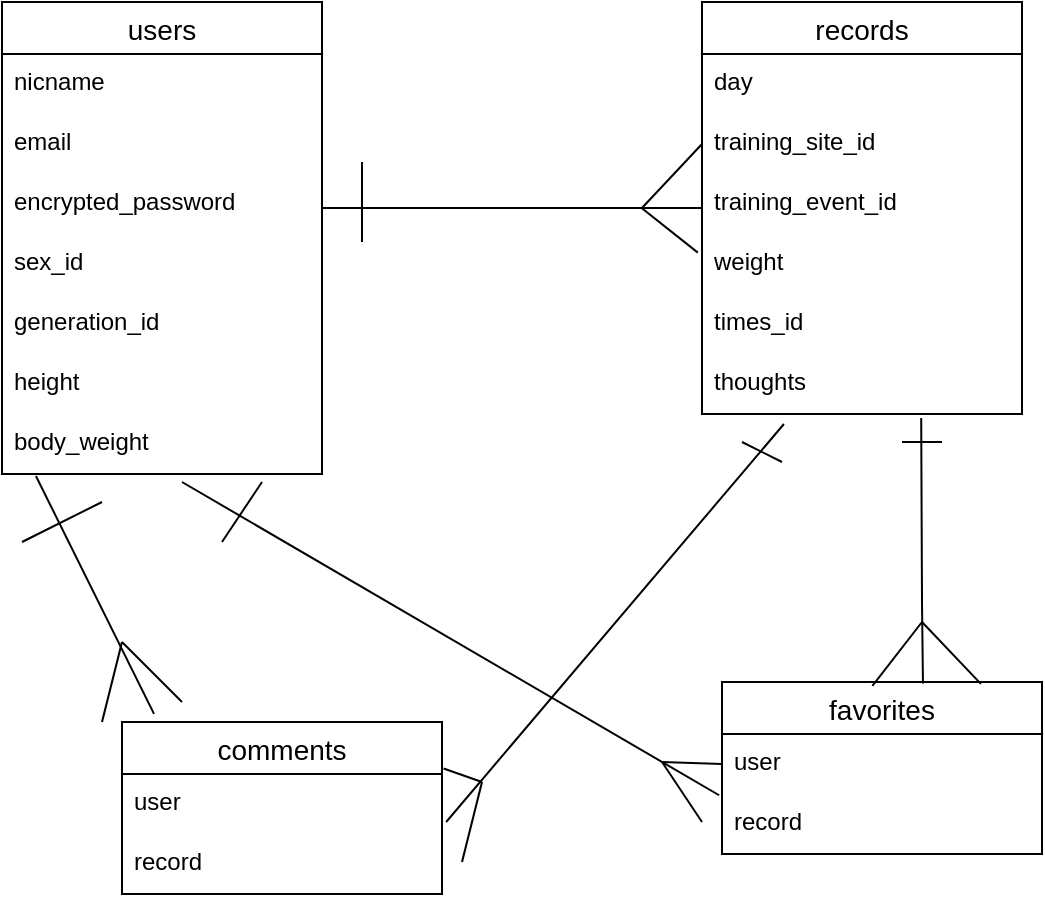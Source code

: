 <mxfile>
    <diagram id="Usc4cHDm8QEgMwVz_XrQ" name="ページ1">
        <mxGraphModel dx="276" dy="243" grid="1" gridSize="10" guides="1" tooltips="1" connect="1" arrows="1" fold="1" page="1" pageScale="1" pageWidth="827" pageHeight="1169" math="0" shadow="0">
            <root>
                <mxCell id="0"/>
                <mxCell id="1" parent="0"/>
                <mxCell id="2" value="users" style="swimlane;fontStyle=0;childLayout=stackLayout;horizontal=1;startSize=26;horizontalStack=0;resizeParent=1;resizeParentMax=0;resizeLast=0;collapsible=1;marginBottom=0;align=center;fontSize=14;" parent="1" vertex="1">
                    <mxGeometry x="100" y="50" width="160" height="236" as="geometry"/>
                </mxCell>
                <mxCell id="3" value="nicname" style="text;strokeColor=none;fillColor=none;spacingLeft=4;spacingRight=4;overflow=hidden;rotatable=0;points=[[0,0.5],[1,0.5]];portConstraint=eastwest;fontSize=12;" parent="2" vertex="1">
                    <mxGeometry y="26" width="160" height="30" as="geometry"/>
                </mxCell>
                <mxCell id="4" value="email" style="text;strokeColor=none;fillColor=none;spacingLeft=4;spacingRight=4;overflow=hidden;rotatable=0;points=[[0,0.5],[1,0.5]];portConstraint=eastwest;fontSize=12;" parent="2" vertex="1">
                    <mxGeometry y="56" width="160" height="30" as="geometry"/>
                </mxCell>
                <mxCell id="9" value="encrypted_password " style="text;strokeColor=none;fillColor=none;spacingLeft=4;spacingRight=4;overflow=hidden;rotatable=0;points=[[0,0.5],[1,0.5]];portConstraint=eastwest;fontSize=12;" parent="2" vertex="1">
                    <mxGeometry y="86" width="160" height="30" as="geometry"/>
                </mxCell>
                <mxCell id="8" value="sex_id  " style="text;strokeColor=none;fillColor=none;spacingLeft=4;spacingRight=4;overflow=hidden;rotatable=0;points=[[0,0.5],[1,0.5]];portConstraint=eastwest;fontSize=12;" parent="2" vertex="1">
                    <mxGeometry y="116" width="160" height="30" as="geometry"/>
                </mxCell>
                <mxCell id="7" value="generation_id" style="text;strokeColor=none;fillColor=none;spacingLeft=4;spacingRight=4;overflow=hidden;rotatable=0;points=[[0,0.5],[1,0.5]];portConstraint=eastwest;fontSize=12;" parent="2" vertex="1">
                    <mxGeometry y="146" width="160" height="30" as="geometry"/>
                </mxCell>
                <mxCell id="6" value="height " style="text;strokeColor=none;fillColor=none;spacingLeft=4;spacingRight=4;overflow=hidden;rotatable=0;points=[[0,0.5],[1,0.5]];portConstraint=eastwest;fontSize=12;" parent="2" vertex="1">
                    <mxGeometry y="176" width="160" height="30" as="geometry"/>
                </mxCell>
                <mxCell id="10" value=" body_weight  " style="text;strokeColor=none;fillColor=none;spacingLeft=4;spacingRight=4;overflow=hidden;rotatable=0;points=[[0,0.5],[1,0.5]];portConstraint=eastwest;fontSize=12;" parent="2" vertex="1">
                    <mxGeometry y="206" width="160" height="30" as="geometry"/>
                </mxCell>
                <mxCell id="11" value="records" style="swimlane;fontStyle=0;childLayout=stackLayout;horizontal=1;startSize=26;horizontalStack=0;resizeParent=1;resizeParentMax=0;resizeLast=0;collapsible=1;marginBottom=0;align=center;fontSize=14;" parent="1" vertex="1">
                    <mxGeometry x="450" y="50" width="160" height="206" as="geometry"/>
                </mxCell>
                <mxCell id="12" value="day   " style="text;strokeColor=none;fillColor=none;spacingLeft=4;spacingRight=4;overflow=hidden;rotatable=0;points=[[0,0.5],[1,0.5]];portConstraint=eastwest;fontSize=12;" parent="11" vertex="1">
                    <mxGeometry y="26" width="160" height="30" as="geometry"/>
                </mxCell>
                <mxCell id="13" value="training_site_id" style="text;strokeColor=none;fillColor=none;spacingLeft=4;spacingRight=4;overflow=hidden;rotatable=0;points=[[0,0.5],[1,0.5]];portConstraint=eastwest;fontSize=12;" parent="11" vertex="1">
                    <mxGeometry y="56" width="160" height="30" as="geometry"/>
                </mxCell>
                <mxCell id="14" value="training_event_id " style="text;strokeColor=none;fillColor=none;spacingLeft=4;spacingRight=4;overflow=hidden;rotatable=0;points=[[0,0.5],[1,0.5]];portConstraint=eastwest;fontSize=12;" parent="11" vertex="1">
                    <mxGeometry y="86" width="160" height="30" as="geometry"/>
                </mxCell>
                <mxCell id="15" value="weight " style="text;strokeColor=none;fillColor=none;spacingLeft=4;spacingRight=4;overflow=hidden;rotatable=0;points=[[0,0.5],[1,0.5]];portConstraint=eastwest;fontSize=12;" parent="11" vertex="1">
                    <mxGeometry y="116" width="160" height="30" as="geometry"/>
                </mxCell>
                <mxCell id="16" value="times_id " style="text;strokeColor=none;fillColor=none;spacingLeft=4;spacingRight=4;overflow=hidden;rotatable=0;points=[[0,0.5],[1,0.5]];portConstraint=eastwest;fontSize=12;" parent="11" vertex="1">
                    <mxGeometry y="146" width="160" height="30" as="geometry"/>
                </mxCell>
                <mxCell id="17" value="thoughts" style="text;strokeColor=none;fillColor=none;spacingLeft=4;spacingRight=4;overflow=hidden;rotatable=0;points=[[0,0.5],[1,0.5]];portConstraint=eastwest;fontSize=12;" parent="11" vertex="1">
                    <mxGeometry y="176" width="160" height="30" as="geometry"/>
                </mxCell>
                <mxCell id="19" value="favorites" style="swimlane;fontStyle=0;childLayout=stackLayout;horizontal=1;startSize=26;horizontalStack=0;resizeParent=1;resizeParentMax=0;resizeLast=0;collapsible=1;marginBottom=0;align=center;fontSize=14;" parent="1" vertex="1">
                    <mxGeometry x="460" y="390" width="160" height="86" as="geometry"/>
                </mxCell>
                <mxCell id="20" value="user " style="text;strokeColor=none;fillColor=none;spacingLeft=4;spacingRight=4;overflow=hidden;rotatable=0;points=[[0,0.5],[1,0.5]];portConstraint=eastwest;fontSize=12;" parent="19" vertex="1">
                    <mxGeometry y="26" width="160" height="30" as="geometry"/>
                </mxCell>
                <mxCell id="21" value="record     " style="text;strokeColor=none;fillColor=none;spacingLeft=4;spacingRight=4;overflow=hidden;rotatable=0;points=[[0,0.5],[1,0.5]];portConstraint=eastwest;fontSize=12;" parent="19" vertex="1">
                    <mxGeometry y="56" width="160" height="30" as="geometry"/>
                </mxCell>
                <mxCell id="27" value="" style="line;strokeWidth=1;rotatable=0;dashed=0;labelPosition=right;align=left;verticalAlign=middle;spacingTop=0;spacingLeft=6;points=[];portConstraint=eastwest;" parent="1" vertex="1">
                    <mxGeometry x="260" y="148" width="190" height="10" as="geometry"/>
                </mxCell>
                <mxCell id="35" value="" style="endArrow=none;html=1;rounded=0;" parent="1" edge="1">
                    <mxGeometry relative="1" as="geometry">
                        <mxPoint x="280" y="170" as="sourcePoint"/>
                        <mxPoint x="280" y="130" as="targetPoint"/>
                    </mxGeometry>
                </mxCell>
                <mxCell id="36" value="" style="endArrow=none;html=1;rounded=0;entryX=0;entryY=0.5;entryDx=0;entryDy=0;exitX=0.842;exitY=0.5;exitDx=0;exitDy=0;exitPerimeter=0;" parent="1" source="27" target="13" edge="1">
                    <mxGeometry relative="1" as="geometry">
                        <mxPoint x="390" y="200" as="sourcePoint"/>
                        <mxPoint x="480" y="190" as="targetPoint"/>
                    </mxGeometry>
                </mxCell>
                <mxCell id="37" value="" style="endArrow=none;html=1;rounded=0;exitX=0.841;exitY=0.5;exitDx=0;exitDy=0;exitPerimeter=0;entryX=-0.013;entryY=0.31;entryDx=0;entryDy=0;entryPerimeter=0;" parent="1" source="27" target="15" edge="1">
                    <mxGeometry relative="1" as="geometry">
                        <mxPoint x="340" y="190" as="sourcePoint"/>
                        <mxPoint x="500" y="190" as="targetPoint"/>
                    </mxGeometry>
                </mxCell>
                <mxCell id="38" value="" style="endArrow=none;html=1;rounded=0;entryX=0.685;entryY=1.067;entryDx=0;entryDy=0;entryPerimeter=0;exitX=0.628;exitY=0.009;exitDx=0;exitDy=0;exitPerimeter=0;" parent="1" source="19" target="17" edge="1">
                    <mxGeometry relative="1" as="geometry">
                        <mxPoint x="560" y="360" as="sourcePoint"/>
                        <mxPoint x="410" y="210" as="targetPoint"/>
                        <Array as="points">
                            <mxPoint x="560" y="350"/>
                        </Array>
                    </mxGeometry>
                </mxCell>
                <mxCell id="39" value="" style="endArrow=none;html=1;rounded=0;" parent="1" edge="1">
                    <mxGeometry relative="1" as="geometry">
                        <mxPoint x="550" y="270" as="sourcePoint"/>
                        <mxPoint x="570" y="270" as="targetPoint"/>
                    </mxGeometry>
                </mxCell>
                <mxCell id="40" value="" style="endArrow=none;html=1;rounded=0;exitX=0.47;exitY=0.022;exitDx=0;exitDy=0;exitPerimeter=0;" parent="1" source="19" edge="1">
                    <mxGeometry relative="1" as="geometry">
                        <mxPoint x="450" y="290" as="sourcePoint"/>
                        <mxPoint x="560" y="360" as="targetPoint"/>
                    </mxGeometry>
                </mxCell>
                <mxCell id="41" value="" style="endArrow=none;html=1;rounded=0;entryX=0.809;entryY=0.011;entryDx=0;entryDy=0;entryPerimeter=0;" parent="1" target="19" edge="1">
                    <mxGeometry relative="1" as="geometry">
                        <mxPoint x="560" y="360" as="sourcePoint"/>
                        <mxPoint x="660" y="350" as="targetPoint"/>
                    </mxGeometry>
                </mxCell>
                <mxCell id="42" value="" style="endArrow=none;html=1;rounded=0;entryX=-0.009;entryY=0.021;entryDx=0;entryDy=0;entryPerimeter=0;" parent="1" target="21" edge="1">
                    <mxGeometry relative="1" as="geometry">
                        <mxPoint x="190" y="290" as="sourcePoint"/>
                        <mxPoint x="390" y="360" as="targetPoint"/>
                    </mxGeometry>
                </mxCell>
                <mxCell id="43" value="" style="endArrow=none;html=1;rounded=0;" parent="1" edge="1">
                    <mxGeometry relative="1" as="geometry">
                        <mxPoint x="210" y="320" as="sourcePoint"/>
                        <mxPoint x="230" y="290" as="targetPoint"/>
                    </mxGeometry>
                </mxCell>
                <mxCell id="44" value="" style="endArrow=none;html=1;rounded=0;" parent="1" edge="1">
                    <mxGeometry relative="1" as="geometry">
                        <mxPoint x="430" y="430" as="sourcePoint"/>
                        <mxPoint x="450" y="460" as="targetPoint"/>
                    </mxGeometry>
                </mxCell>
                <mxCell id="45" value="" style="endArrow=none;html=1;rounded=0;entryX=0;entryY=0.5;entryDx=0;entryDy=0;" parent="1" target="20" edge="1">
                    <mxGeometry relative="1" as="geometry">
                        <mxPoint x="430" y="430" as="sourcePoint"/>
                        <mxPoint x="530" y="480" as="targetPoint"/>
                    </mxGeometry>
                </mxCell>
                <mxCell id="HOGmKPR_MUpYg5t-bAty-45" value="comments" style="swimlane;fontStyle=0;childLayout=stackLayout;horizontal=1;startSize=26;horizontalStack=0;resizeParent=1;resizeParentMax=0;resizeLast=0;collapsible=1;marginBottom=0;align=center;fontSize=14;" vertex="1" parent="1">
                    <mxGeometry x="160" y="410" width="160" height="86" as="geometry"/>
                </mxCell>
                <mxCell id="HOGmKPR_MUpYg5t-bAty-46" value="user" style="text;strokeColor=none;fillColor=none;spacingLeft=4;spacingRight=4;overflow=hidden;rotatable=0;points=[[0,0.5],[1,0.5]];portConstraint=eastwest;fontSize=12;" vertex="1" parent="HOGmKPR_MUpYg5t-bAty-45">
                    <mxGeometry y="26" width="160" height="30" as="geometry"/>
                </mxCell>
                <mxCell id="HOGmKPR_MUpYg5t-bAty-47" value="record" style="text;strokeColor=none;fillColor=none;spacingLeft=4;spacingRight=4;overflow=hidden;rotatable=0;points=[[0,0.5],[1,0.5]];portConstraint=eastwest;fontSize=12;" vertex="1" parent="HOGmKPR_MUpYg5t-bAty-45">
                    <mxGeometry y="56" width="160" height="30" as="geometry"/>
                </mxCell>
                <mxCell id="HOGmKPR_MUpYg5t-bAty-49" value="" style="endArrow=none;html=1;entryX=0.256;entryY=1.167;entryDx=0;entryDy=0;entryPerimeter=0;exitX=1.013;exitY=0.8;exitDx=0;exitDy=0;exitPerimeter=0;" edge="1" parent="1" source="HOGmKPR_MUpYg5t-bAty-46" target="17">
                    <mxGeometry width="50" height="50" relative="1" as="geometry">
                        <mxPoint x="330" y="463" as="sourcePoint"/>
                        <mxPoint x="330" y="403" as="targetPoint"/>
                        <Array as="points"/>
                    </mxGeometry>
                </mxCell>
                <mxCell id="HOGmKPR_MUpYg5t-bAty-50" value="" style="endArrow=none;html=1;exitX=0.1;exitY=-0.047;exitDx=0;exitDy=0;exitPerimeter=0;entryX=0.106;entryY=1.033;entryDx=0;entryDy=0;entryPerimeter=0;" edge="1" parent="1" source="HOGmKPR_MUpYg5t-bAty-45" target="10">
                    <mxGeometry width="50" height="50" relative="1" as="geometry">
                        <mxPoint x="140" y="360" as="sourcePoint"/>
                        <mxPoint x="190" y="310" as="targetPoint"/>
                    </mxGeometry>
                </mxCell>
                <mxCell id="HOGmKPR_MUpYg5t-bAty-51" value="" style="endArrow=none;html=1;" edge="1" parent="1">
                    <mxGeometry width="50" height="50" relative="1" as="geometry">
                        <mxPoint x="110" y="320" as="sourcePoint"/>
                        <mxPoint x="150" y="300" as="targetPoint"/>
                    </mxGeometry>
                </mxCell>
                <mxCell id="HOGmKPR_MUpYg5t-bAty-52" value="" style="endArrow=none;html=1;" edge="1" parent="1">
                    <mxGeometry width="50" height="50" relative="1" as="geometry">
                        <mxPoint x="150" y="410" as="sourcePoint"/>
                        <mxPoint x="160" y="370" as="targetPoint"/>
                    </mxGeometry>
                </mxCell>
                <mxCell id="HOGmKPR_MUpYg5t-bAty-53" value="" style="endArrow=none;html=1;" edge="1" parent="1">
                    <mxGeometry width="50" height="50" relative="1" as="geometry">
                        <mxPoint x="470" y="270" as="sourcePoint"/>
                        <mxPoint x="490" y="280" as="targetPoint"/>
                    </mxGeometry>
                </mxCell>
                <mxCell id="HOGmKPR_MUpYg5t-bAty-54" value="" style="endArrow=none;html=1;entryX=1.005;entryY=-0.092;entryDx=0;entryDy=0;entryPerimeter=0;" edge="1" parent="1" target="HOGmKPR_MUpYg5t-bAty-46">
                    <mxGeometry width="50" height="50" relative="1" as="geometry">
                        <mxPoint x="340" y="440" as="sourcePoint"/>
                        <mxPoint x="330" y="443" as="targetPoint"/>
                    </mxGeometry>
                </mxCell>
                <mxCell id="HOGmKPR_MUpYg5t-bAty-55" value="" style="endArrow=none;html=1;" edge="1" parent="1">
                    <mxGeometry width="50" height="50" relative="1" as="geometry">
                        <mxPoint x="160" y="370" as="sourcePoint"/>
                        <mxPoint x="190" y="400" as="targetPoint"/>
                    </mxGeometry>
                </mxCell>
                <mxCell id="HOGmKPR_MUpYg5t-bAty-56" value="" style="endArrow=none;html=1;" edge="1" parent="1">
                    <mxGeometry width="50" height="50" relative="1" as="geometry">
                        <mxPoint x="330" y="480" as="sourcePoint"/>
                        <mxPoint x="340" y="440" as="targetPoint"/>
                    </mxGeometry>
                </mxCell>
            </root>
        </mxGraphModel>
    </diagram>
    <diagram id="Pt5nEFsV8z698dEY19Ah" name="ページ2">
        <mxGraphModel dx="508" dy="680" grid="1" gridSize="10" guides="1" tooltips="1" connect="1" arrows="1" fold="1" page="1" pageScale="1" pageWidth="827" pageHeight="1169" math="0" shadow="0">
            <root>
                <mxCell id="NNmZ3LoZGQMcxSHkdpUn-0"/>
                <mxCell id="NNmZ3LoZGQMcxSHkdpUn-1" parent="NNmZ3LoZGQMcxSHkdpUn-0"/>
                <mxCell id="88w9E9u4D7H2btP_f9iP-9" value="一覧ページ" style="rounded=1;whiteSpace=wrap;html=1;" parent="NNmZ3LoZGQMcxSHkdpUn-1" vertex="1">
                    <mxGeometry x="80" y="130" width="120" height="60" as="geometry"/>
                </mxCell>
                <mxCell id="88w9E9u4D7H2btP_f9iP-10" value="ユーザー新規投稿ページ" style="rounded=1;whiteSpace=wrap;html=1;" parent="NNmZ3LoZGQMcxSHkdpUn-1" vertex="1">
                    <mxGeometry x="330" y="230" width="150" height="60" as="geometry"/>
                </mxCell>
                <mxCell id="88w9E9u4D7H2btP_f9iP-11" value="詳細ページ" style="rounded=1;whiteSpace=wrap;html=1;" parent="NNmZ3LoZGQMcxSHkdpUn-1" vertex="1">
                    <mxGeometry x="330" y="525" width="150" height="60" as="geometry"/>
                </mxCell>
                <mxCell id="88w9E9u4D7H2btP_f9iP-12" value="ユーザーマイページ" style="rounded=1;whiteSpace=wrap;html=1;" parent="NNmZ3LoZGQMcxSHkdpUn-1" vertex="1">
                    <mxGeometry x="330" y="330" width="150" height="60" as="geometry"/>
                </mxCell>
                <mxCell id="88w9E9u4D7H2btP_f9iP-13" value="トレーニング記録ページ" style="rounded=1;whiteSpace=wrap;html=1;" parent="NNmZ3LoZGQMcxSHkdpUn-1" vertex="1">
                    <mxGeometry x="330" y="430" width="150" height="60" as="geometry"/>
                </mxCell>
                <mxCell id="88w9E9u4D7H2btP_f9iP-14" value="ユーザーログインページ" style="rounded=1;whiteSpace=wrap;html=1;" parent="NNmZ3LoZGQMcxSHkdpUn-1" vertex="1">
                    <mxGeometry x="330" y="130" width="150" height="60" as="geometry"/>
                </mxCell>
                <mxCell id="88w9E9u4D7H2btP_f9iP-15" value="ユーザー編集ページ" style="rounded=1;whiteSpace=wrap;html=1;" parent="NNmZ3LoZGQMcxSHkdpUn-1" vertex="1">
                    <mxGeometry x="590" y="330" width="120" height="60" as="geometry"/>
                </mxCell>
                <mxCell id="88w9E9u4D7H2btP_f9iP-16" value="編集ページ" style="rounded=1;whiteSpace=wrap;html=1;" parent="NNmZ3LoZGQMcxSHkdpUn-1" vertex="1">
                    <mxGeometry x="590" y="525" width="120" height="60" as="geometry"/>
                </mxCell>
                <mxCell id="88w9E9u4D7H2btP_f9iP-21" value="" style="endArrow=none;html=1;" parent="NNmZ3LoZGQMcxSHkdpUn-1" target="88w9E9u4D7H2btP_f9iP-14" edge="1">
                    <mxGeometry width="50" height="50" relative="1" as="geometry">
                        <mxPoint x="200" y="160" as="sourcePoint"/>
                        <mxPoint x="250" y="110" as="targetPoint"/>
                    </mxGeometry>
                </mxCell>
                <mxCell id="88w9E9u4D7H2btP_f9iP-22" value="" style="endArrow=none;html=1;" parent="NNmZ3LoZGQMcxSHkdpUn-1" edge="1">
                    <mxGeometry width="50" height="50" relative="1" as="geometry">
                        <mxPoint x="240" y="560" as="sourcePoint"/>
                        <mxPoint x="240" y="160" as="targetPoint"/>
                    </mxGeometry>
                </mxCell>
                <mxCell id="88w9E9u4D7H2btP_f9iP-23" value="" style="endArrow=none;html=1;entryX=0;entryY=0.5;entryDx=0;entryDy=0;" parent="NNmZ3LoZGQMcxSHkdpUn-1" target="88w9E9u4D7H2btP_f9iP-10" edge="1">
                    <mxGeometry width="50" height="50" relative="1" as="geometry">
                        <mxPoint x="240" y="260" as="sourcePoint"/>
                        <mxPoint x="310" y="250" as="targetPoint"/>
                    </mxGeometry>
                </mxCell>
                <mxCell id="88w9E9u4D7H2btP_f9iP-24" value="" style="endArrow=none;html=1;entryX=0;entryY=0.5;entryDx=0;entryDy=0;" parent="NNmZ3LoZGQMcxSHkdpUn-1" target="88w9E9u4D7H2btP_f9iP-12" edge="1">
                    <mxGeometry width="50" height="50" relative="1" as="geometry">
                        <mxPoint x="240" y="360" as="sourcePoint"/>
                        <mxPoint x="320" y="360" as="targetPoint"/>
                    </mxGeometry>
                </mxCell>
                <mxCell id="88w9E9u4D7H2btP_f9iP-25" value="" style="endArrow=none;html=1;entryX=0;entryY=0.5;entryDx=0;entryDy=0;" parent="NNmZ3LoZGQMcxSHkdpUn-1" target="88w9E9u4D7H2btP_f9iP-13" edge="1">
                    <mxGeometry width="50" height="50" relative="1" as="geometry">
                        <mxPoint x="240" y="460" as="sourcePoint"/>
                        <mxPoint x="320" y="440" as="targetPoint"/>
                    </mxGeometry>
                </mxCell>
                <mxCell id="88w9E9u4D7H2btP_f9iP-26" value="" style="endArrow=none;html=1;" parent="NNmZ3LoZGQMcxSHkdpUn-1" edge="1">
                    <mxGeometry width="50" height="50" relative="1" as="geometry">
                        <mxPoint x="240" y="560" as="sourcePoint"/>
                        <mxPoint x="330" y="560" as="targetPoint"/>
                    </mxGeometry>
                </mxCell>
                <mxCell id="88w9E9u4D7H2btP_f9iP-28" value="" style="endArrow=none;html=1;exitX=1;exitY=0.5;exitDx=0;exitDy=0;" parent="NNmZ3LoZGQMcxSHkdpUn-1" source="88w9E9u4D7H2btP_f9iP-12" target="88w9E9u4D7H2btP_f9iP-15" edge="1">
                    <mxGeometry width="50" height="50" relative="1" as="geometry">
                        <mxPoint x="520" y="370" as="sourcePoint"/>
                        <mxPoint x="570" y="320" as="targetPoint"/>
                    </mxGeometry>
                </mxCell>
                <mxCell id="88w9E9u4D7H2btP_f9iP-29" value="" style="endArrow=none;html=1;" parent="NNmZ3LoZGQMcxSHkdpUn-1" edge="1">
                    <mxGeometry width="50" height="50" relative="1" as="geometry">
                        <mxPoint x="480" y="560" as="sourcePoint"/>
                        <mxPoint x="590" y="560" as="targetPoint"/>
                    </mxGeometry>
                </mxCell>
            </root>
        </mxGraphModel>
    </diagram>
</mxfile>